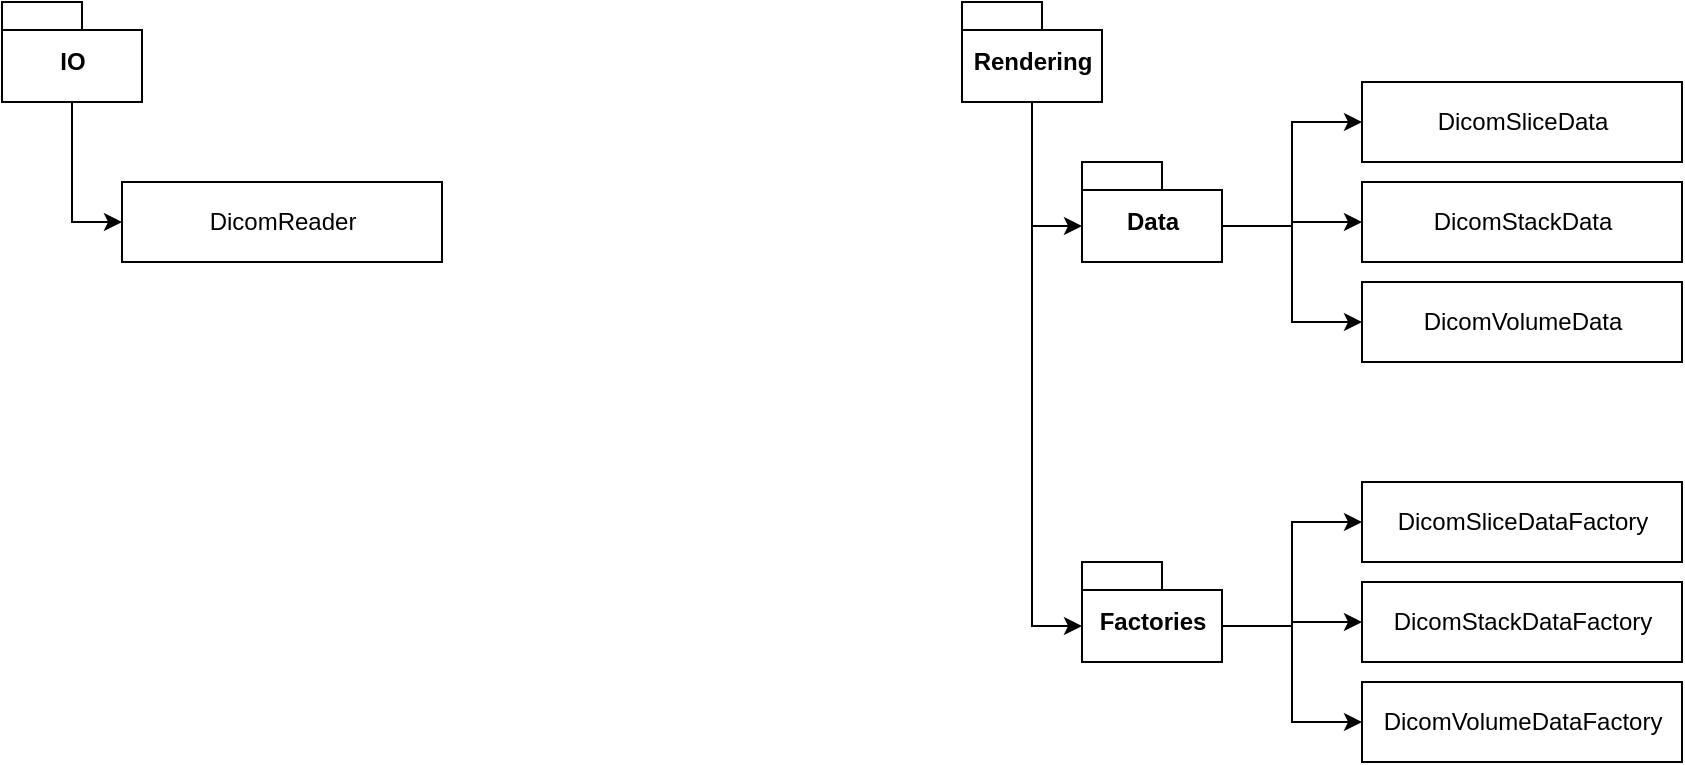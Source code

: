 <mxfile version="14.9.6" type="device" pages="3"><diagram id="TmJnS9yodoUdOSvMdjdN" name="Scripts"><mxGraphModel dx="1422" dy="822" grid="1" gridSize="10" guides="1" tooltips="1" connect="1" arrows="1" fold="1" page="1" pageScale="1" pageWidth="1169" pageHeight="827" math="0" shadow="0"><root><mxCell id="TPL3jGShQhgm4h_E55rm-0"/><mxCell id="TPL3jGShQhgm4h_E55rm-1" parent="TPL3jGShQhgm4h_E55rm-0"/><mxCell id="yEHdn66z-JBotAhsxN1I-10" style="edgeStyle=orthogonalEdgeStyle;rounded=0;jumpStyle=gap;jumpSize=10;orthogonalLoop=1;jettySize=auto;html=1;exitX=0.5;exitY=1;exitDx=0;exitDy=0;exitPerimeter=0;entryX=0;entryY=0.5;entryDx=0;entryDy=0;startArrow=none;startFill=0;endArrow=classic;endFill=1;startSize=6;endSize=6;align=center;" edge="1" parent="TPL3jGShQhgm4h_E55rm-1" source="otKXoFzzwEjKWL3HpWcu-0" target="otKXoFzzwEjKWL3HpWcu-4"><mxGeometry relative="1" as="geometry"/></mxCell><mxCell id="otKXoFzzwEjKWL3HpWcu-0" value="IO" style="shape=folder;fontStyle=1;spacingTop=10;tabWidth=40;tabHeight=14;tabPosition=left;html=1;align=center;" vertex="1" parent="TPL3jGShQhgm4h_E55rm-1"><mxGeometry x="80" y="70" width="70" height="50" as="geometry"/></mxCell><mxCell id="yEHdn66z-JBotAhsxN1I-2" style="edgeStyle=orthogonalEdgeStyle;rounded=0;jumpStyle=gap;jumpSize=10;orthogonalLoop=1;jettySize=auto;html=1;exitX=0.5;exitY=1;exitDx=0;exitDy=0;exitPerimeter=0;entryX=0;entryY=0;entryDx=0;entryDy=32;entryPerimeter=0;startArrow=none;startFill=0;endArrow=classic;endFill=1;startSize=6;endSize=6;align=center;" edge="1" parent="TPL3jGShQhgm4h_E55rm-1" source="otKXoFzzwEjKWL3HpWcu-1" target="otKXoFzzwEjKWL3HpWcu-2"><mxGeometry relative="1" as="geometry"/></mxCell><mxCell id="yEHdn66z-JBotAhsxN1I-3" style="edgeStyle=orthogonalEdgeStyle;rounded=0;jumpStyle=gap;jumpSize=10;orthogonalLoop=1;jettySize=auto;html=1;exitX=0.5;exitY=1;exitDx=0;exitDy=0;exitPerimeter=0;entryX=0;entryY=0;entryDx=0;entryDy=32;entryPerimeter=0;startArrow=none;startFill=0;endArrow=classic;endFill=1;startSize=6;endSize=6;align=center;" edge="1" parent="TPL3jGShQhgm4h_E55rm-1" source="otKXoFzzwEjKWL3HpWcu-1" target="otKXoFzzwEjKWL3HpWcu-3"><mxGeometry relative="1" as="geometry"/></mxCell><mxCell id="otKXoFzzwEjKWL3HpWcu-1" value="Rendering" style="shape=folder;fontStyle=1;spacingTop=10;tabWidth=40;tabHeight=14;tabPosition=left;html=1;align=center;" vertex="1" parent="TPL3jGShQhgm4h_E55rm-1"><mxGeometry x="560" y="70" width="70" height="50" as="geometry"/></mxCell><mxCell id="yEHdn66z-JBotAhsxN1I-4" style="edgeStyle=orthogonalEdgeStyle;rounded=0;jumpStyle=gap;jumpSize=10;orthogonalLoop=1;jettySize=auto;html=1;exitX=0;exitY=0;exitDx=70;exitDy=32;exitPerimeter=0;entryX=0;entryY=0.5;entryDx=0;entryDy=0;startArrow=none;startFill=0;endArrow=classic;endFill=1;startSize=6;endSize=6;align=center;" edge="1" parent="TPL3jGShQhgm4h_E55rm-1" source="otKXoFzzwEjKWL3HpWcu-2" target="otKXoFzzwEjKWL3HpWcu-5"><mxGeometry relative="1" as="geometry"/></mxCell><mxCell id="yEHdn66z-JBotAhsxN1I-5" style="edgeStyle=orthogonalEdgeStyle;rounded=0;jumpStyle=gap;jumpSize=10;orthogonalLoop=1;jettySize=auto;html=1;exitX=0;exitY=0;exitDx=70;exitDy=32;exitPerimeter=0;entryX=0;entryY=0.5;entryDx=0;entryDy=0;startArrow=none;startFill=0;endArrow=classic;endFill=1;startSize=6;endSize=6;align=center;" edge="1" parent="TPL3jGShQhgm4h_E55rm-1" source="otKXoFzzwEjKWL3HpWcu-2" target="otKXoFzzwEjKWL3HpWcu-6"><mxGeometry relative="1" as="geometry"/></mxCell><mxCell id="yEHdn66z-JBotAhsxN1I-6" style="edgeStyle=orthogonalEdgeStyle;rounded=0;jumpStyle=gap;jumpSize=10;orthogonalLoop=1;jettySize=auto;html=1;exitX=0;exitY=0;exitDx=70;exitDy=32;exitPerimeter=0;entryX=0;entryY=0.5;entryDx=0;entryDy=0;startArrow=none;startFill=0;endArrow=classic;endFill=1;startSize=6;endSize=6;align=center;" edge="1" parent="TPL3jGShQhgm4h_E55rm-1" source="otKXoFzzwEjKWL3HpWcu-2" target="otKXoFzzwEjKWL3HpWcu-7"><mxGeometry relative="1" as="geometry"/></mxCell><mxCell id="otKXoFzzwEjKWL3HpWcu-2" value="Data" style="shape=folder;fontStyle=1;spacingTop=10;tabWidth=40;tabHeight=14;tabPosition=left;html=1;align=center;" vertex="1" parent="TPL3jGShQhgm4h_E55rm-1"><mxGeometry x="620" y="150" width="70" height="50" as="geometry"/></mxCell><mxCell id="yEHdn66z-JBotAhsxN1I-7" style="edgeStyle=orthogonalEdgeStyle;rounded=0;jumpStyle=gap;jumpSize=10;orthogonalLoop=1;jettySize=auto;html=1;exitX=0;exitY=0;exitDx=70;exitDy=32;exitPerimeter=0;entryX=0;entryY=0.5;entryDx=0;entryDy=0;startArrow=none;startFill=0;endArrow=classic;endFill=1;startSize=6;endSize=6;align=center;" edge="1" parent="TPL3jGShQhgm4h_E55rm-1" source="otKXoFzzwEjKWL3HpWcu-3" target="otKXoFzzwEjKWL3HpWcu-8"><mxGeometry relative="1" as="geometry"/></mxCell><mxCell id="yEHdn66z-JBotAhsxN1I-8" style="edgeStyle=orthogonalEdgeStyle;rounded=0;jumpStyle=gap;jumpSize=10;orthogonalLoop=1;jettySize=auto;html=1;exitX=0;exitY=0;exitDx=70;exitDy=32;exitPerimeter=0;entryX=0;entryY=0.5;entryDx=0;entryDy=0;startArrow=none;startFill=0;endArrow=classic;endFill=1;startSize=6;endSize=6;align=center;" edge="1" parent="TPL3jGShQhgm4h_E55rm-1" source="otKXoFzzwEjKWL3HpWcu-3" target="otKXoFzzwEjKWL3HpWcu-9"><mxGeometry relative="1" as="geometry"/></mxCell><mxCell id="yEHdn66z-JBotAhsxN1I-9" style="edgeStyle=orthogonalEdgeStyle;rounded=0;jumpStyle=gap;jumpSize=10;orthogonalLoop=1;jettySize=auto;html=1;exitX=0;exitY=0;exitDx=70;exitDy=32;exitPerimeter=0;entryX=0;entryY=0.5;entryDx=0;entryDy=0;startArrow=none;startFill=0;endArrow=classic;endFill=1;startSize=6;endSize=6;align=center;" edge="1" parent="TPL3jGShQhgm4h_E55rm-1" source="otKXoFzzwEjKWL3HpWcu-3" target="otKXoFzzwEjKWL3HpWcu-10"><mxGeometry relative="1" as="geometry"/></mxCell><mxCell id="otKXoFzzwEjKWL3HpWcu-3" value="Factories" style="shape=folder;fontStyle=1;spacingTop=10;tabWidth=40;tabHeight=14;tabPosition=left;html=1;align=center;" vertex="1" parent="TPL3jGShQhgm4h_E55rm-1"><mxGeometry x="620" y="350" width="70" height="50" as="geometry"/></mxCell><mxCell id="otKXoFzzwEjKWL3HpWcu-4" value="DicomReader" style="html=1;align=center;" vertex="1" parent="TPL3jGShQhgm4h_E55rm-1"><mxGeometry x="140" y="160" width="160" height="40" as="geometry"/></mxCell><mxCell id="otKXoFzzwEjKWL3HpWcu-5" value="DicomSliceData" style="html=1;align=center;" vertex="1" parent="TPL3jGShQhgm4h_E55rm-1"><mxGeometry x="760" y="110" width="160" height="40" as="geometry"/></mxCell><mxCell id="otKXoFzzwEjKWL3HpWcu-6" value="DicomStackData" style="html=1;align=center;" vertex="1" parent="TPL3jGShQhgm4h_E55rm-1"><mxGeometry x="760" y="160" width="160" height="40" as="geometry"/></mxCell><mxCell id="otKXoFzzwEjKWL3HpWcu-7" value="DicomVolumeData" style="html=1;align=center;" vertex="1" parent="TPL3jGShQhgm4h_E55rm-1"><mxGeometry x="760" y="210" width="160" height="40" as="geometry"/></mxCell><mxCell id="otKXoFzzwEjKWL3HpWcu-8" value="DicomSliceDataFactory" style="html=1;align=center;" vertex="1" parent="TPL3jGShQhgm4h_E55rm-1"><mxGeometry x="760" y="310" width="160" height="40" as="geometry"/></mxCell><mxCell id="otKXoFzzwEjKWL3HpWcu-9" value="DicomStackDataFactory" style="html=1;align=center;" vertex="1" parent="TPL3jGShQhgm4h_E55rm-1"><mxGeometry x="760" y="360" width="160" height="40" as="geometry"/></mxCell><mxCell id="otKXoFzzwEjKWL3HpWcu-10" value="DicomVolumeDataFactory" style="html=1;align=center;" vertex="1" parent="TPL3jGShQhgm4h_E55rm-1"><mxGeometry x="760" y="410" width="160" height="40" as="geometry"/></mxCell></root></mxGraphModel></diagram><diagram id="IYH6daSMFyRdKHyCOF1y" name="Rendering"><mxGraphModel dx="1422" dy="822" grid="1" gridSize="10" guides="1" tooltips="1" connect="1" arrows="1" fold="1" page="1" pageScale="1" pageWidth="1169" pageHeight="827" math="0" shadow="0"><root><mxCell id="0"/><mxCell id="1" parent="0"/><mxCell id="d7mXZ-8hbc-AnKBY0Dfu-24" value="" style="shape=folder;fontStyle=1;spacingTop=10;tabWidth=40;tabHeight=14;tabPosition=left;html=1;" vertex="1" parent="1"><mxGeometry x="20" y="310" width="1020" height="510" as="geometry"/></mxCell><mxCell id="m0TDC7ZAfeTCKjh6kQTJ-38" value="" style="shape=folder;fontStyle=1;spacingTop=10;tabWidth=40;tabHeight=14;tabPosition=left;html=1;" parent="1" vertex="1"><mxGeometry x="40" y="350" width="800" height="451" as="geometry"/></mxCell><mxCell id="m0TDC7ZAfeTCKjh6kQTJ-51" value="" style="group" parent="1" vertex="1" connectable="0"><mxGeometry x="60" y="681" width="720" height="100" as="geometry"/></mxCell><mxCell id="m0TDC7ZAfeTCKjh6kQTJ-52" value="" style="shape=folder;fontStyle=1;spacingTop=10;tabWidth=40;tabHeight=14;tabPosition=left;html=1;align=left;" parent="m0TDC7ZAfeTCKjh6kQTJ-51" vertex="1"><mxGeometry width="720" height="100" as="geometry"/></mxCell><mxCell id="m0TDC7ZAfeTCKjh6kQTJ-53" value="Factories" style="text;html=1;strokeColor=none;fillColor=none;align=left;verticalAlign=middle;whiteSpace=wrap;rounded=0;" parent="m0TDC7ZAfeTCKjh6kQTJ-51" vertex="1"><mxGeometry x="10" y="19.298" width="120" height="8.421" as="geometry"/></mxCell><mxCell id="m0TDC7ZAfeTCKjh6kQTJ-48" value="" style="group" parent="1" vertex="1" connectable="0"><mxGeometry x="60" y="561" width="720" height="100" as="geometry"/></mxCell><mxCell id="m0TDC7ZAfeTCKjh6kQTJ-49" value="" style="shape=folder;fontStyle=1;spacingTop=10;tabWidth=40;tabHeight=14;tabPosition=left;html=1;align=left;" parent="m0TDC7ZAfeTCKjh6kQTJ-48" vertex="1"><mxGeometry width="720" height="100" as="geometry"/></mxCell><mxCell id="m0TDC7ZAfeTCKjh6kQTJ-50" value="Data" style="text;html=1;strokeColor=none;fillColor=none;align=left;verticalAlign=middle;whiteSpace=wrap;rounded=0;" parent="m0TDC7ZAfeTCKjh6kQTJ-48" vertex="1"><mxGeometry x="10" y="19.298" width="120" height="8.421" as="geometry"/></mxCell><mxCell id="d7mXZ-8hbc-AnKBY0Dfu-15" value="" style="shape=folder;fontStyle=1;spacingTop=10;tabWidth=40;tabHeight=14;tabPosition=left;html=1;" vertex="1" parent="1"><mxGeometry x="260" y="80" width="320" height="210" as="geometry"/></mxCell><mxCell id="d7mXZ-8hbc-AnKBY0Dfu-13" value="" style="shape=folder;fontStyle=1;spacingTop=10;tabWidth=40;tabHeight=14;tabPosition=left;html=1;" vertex="1" parent="1"><mxGeometry x="280" y="130" width="280" height="141" as="geometry"/></mxCell><mxCell id="m0TDC7ZAfeTCKjh6kQTJ-5" value="DicomRenderer" style="html=1;" parent="1" vertex="1"><mxGeometry x="360" y="190" width="120" height="40" as="geometry"/></mxCell><mxCell id="d7mXZ-8hbc-AnKBY0Dfu-20" value="uses" style="edgeStyle=orthogonalEdgeStyle;rounded=0;jumpStyle=gap;jumpSize=10;orthogonalLoop=1;jettySize=auto;html=1;exitX=1;exitY=0.5;exitDx=0;exitDy=0;entryX=0.75;entryY=0;entryDx=0;entryDy=0;dashed=1;endArrow=open;endFill=0;endSize=12;align=center;startSize=12;" edge="1" parent="1" source="m0TDC7ZAfeTCKjh6kQTJ-6" target="m0TDC7ZAfeTCKjh6kQTJ-34"><mxGeometry x="-0.928" relative="1" as="geometry"><Array as="points"><mxPoint x="290" y="501"/><mxPoint x="290" y="440"/><mxPoint x="970" y="440"/></Array><mxPoint as="offset"/></mxGeometry></mxCell><mxCell id="d7mXZ-8hbc-AnKBY0Dfu-21" value="extends" style="edgeStyle=orthogonalEdgeStyle;rounded=0;jumpStyle=gap;jumpSize=10;orthogonalLoop=1;jettySize=auto;html=1;exitX=0.75;exitY=0;exitDx=0;exitDy=0;entryX=0.25;entryY=1;entryDx=0;entryDy=0;dashed=1;endArrow=block;endFill=0;endSize=12;align=center;" edge="1" parent="1" source="m0TDC7ZAfeTCKjh6kQTJ-6" target="m0TDC7ZAfeTCKjh6kQTJ-5"><mxGeometry relative="1" as="geometry"><Array as="points"><mxPoint x="200" y="410"/><mxPoint x="390" y="410"/></Array></mxGeometry></mxCell><mxCell id="m0TDC7ZAfeTCKjh6kQTJ-6" value="DicomSliceRenderer" style="html=1;" parent="1" vertex="1"><mxGeometry x="80" y="481" width="160" height="40" as="geometry"/></mxCell><mxCell id="d7mXZ-8hbc-AnKBY0Dfu-10" value="extends" style="edgeStyle=orthogonalEdgeStyle;rounded=0;jumpStyle=gap;jumpSize=10;orthogonalLoop=1;jettySize=auto;html=1;exitX=0.5;exitY=0;exitDx=0;exitDy=0;entryX=0.5;entryY=1;entryDx=0;entryDy=0;dashed=1;align=center;endArrow=block;endFill=0;endSize=12;" edge="1" parent="1" source="m0TDC7ZAfeTCKjh6kQTJ-7" target="m0TDC7ZAfeTCKjh6kQTJ-5"><mxGeometry x="-0.434" relative="1" as="geometry"><mxPoint as="offset"/></mxGeometry></mxCell><mxCell id="d7mXZ-8hbc-AnKBY0Dfu-19" value="uses" style="edgeStyle=orthogonalEdgeStyle;rounded=0;jumpStyle=gap;jumpSize=10;orthogonalLoop=1;jettySize=auto;html=1;exitX=1;exitY=0.5;exitDx=0;exitDy=0;entryX=0.5;entryY=0;entryDx=0;entryDy=0;dashed=1;endArrow=open;endFill=0;endSize=12;align=center;startSize=12;" edge="1" parent="1" source="m0TDC7ZAfeTCKjh6kQTJ-7" target="m0TDC7ZAfeTCKjh6kQTJ-34"><mxGeometry x="-0.885" relative="1" as="geometry"><Array as="points"><mxPoint x="550" y="501"/><mxPoint x="550" y="450"/><mxPoint x="940" y="450"/></Array><mxPoint as="offset"/></mxGeometry></mxCell><mxCell id="m0TDC7ZAfeTCKjh6kQTJ-7" value="DicomStackRenderer" style="html=1;" parent="1" vertex="1"><mxGeometry x="340" y="481" width="160" height="40" as="geometry"/></mxCell><mxCell id="d7mXZ-8hbc-AnKBY0Dfu-12" value="extends" style="edgeStyle=orthogonalEdgeStyle;rounded=0;jumpStyle=gap;jumpSize=10;orthogonalLoop=1;jettySize=auto;html=1;exitX=0.25;exitY=0;exitDx=0;exitDy=0;entryX=0.75;entryY=1;entryDx=0;entryDy=0;dashed=1;endArrow=block;endFill=0;endSize=12;align=center;" edge="1" parent="1" source="m0TDC7ZAfeTCKjh6kQTJ-8" target="m0TDC7ZAfeTCKjh6kQTJ-5"><mxGeometry relative="1" as="geometry"><Array as="points"><mxPoint x="640" y="410"/><mxPoint x="450" y="410"/></Array></mxGeometry></mxCell><mxCell id="d7mXZ-8hbc-AnKBY0Dfu-18" value="uses" style="edgeStyle=orthogonalEdgeStyle;rounded=0;jumpStyle=gap;jumpSize=10;orthogonalLoop=1;jettySize=auto;html=1;exitX=1;exitY=0.5;exitDx=0;exitDy=0;entryX=0.25;entryY=0;entryDx=0;entryDy=0;dashed=1;endArrow=open;endFill=0;endSize=12;align=center;startSize=12;" edge="1" parent="1" source="m0TDC7ZAfeTCKjh6kQTJ-8" target="m0TDC7ZAfeTCKjh6kQTJ-34"><mxGeometry x="-0.717" relative="1" as="geometry"><Array as="points"><mxPoint x="815" y="501"/><mxPoint x="815" y="460"/><mxPoint x="910" y="460"/></Array><mxPoint as="offset"/></mxGeometry></mxCell><mxCell id="m0TDC7ZAfeTCKjh6kQTJ-8" value="DicomVolumeRenderer" style="html=1;" parent="1" vertex="1"><mxGeometry x="600" y="481" width="160" height="40" as="geometry"/></mxCell><mxCell id="m0TDC7ZAfeTCKjh6kQTJ-13" value="Use" style="endArrow=open;endSize=12;dashed=1;html=1;exitX=0;exitY=0.5;exitDx=0;exitDy=0;entryX=1;entryY=0.5;entryDx=0;entryDy=0;" parent="1" target="m0TDC7ZAfeTCKjh6kQTJ-18" edge="1"><mxGeometry width="160" relative="1" as="geometry"><mxPoint x="600" y="741" as="sourcePoint"/><mxPoint x="540" y="771" as="targetPoint"/></mxGeometry></mxCell><mxCell id="m0TDC7ZAfeTCKjh6kQTJ-14" value="DicomSliceData" style="html=1;" parent="1" vertex="1"><mxGeometry x="80" y="601" width="160" height="40" as="geometry"/></mxCell><mxCell id="m0TDC7ZAfeTCKjh6kQTJ-15" value="DicomStackData" style="html=1;" parent="1" vertex="1"><mxGeometry x="340" y="601" width="160" height="40" as="geometry"/></mxCell><mxCell id="m0TDC7ZAfeTCKjh6kQTJ-16" value="DicomVolumeData" style="html=1;" parent="1" vertex="1"><mxGeometry x="600" y="601" width="160" height="40" as="geometry"/></mxCell><mxCell id="m0TDC7ZAfeTCKjh6kQTJ-17" value="DicomSliceDataFactory" style="html=1;" parent="1" vertex="1"><mxGeometry x="80" y="721" width="160" height="40" as="geometry"/></mxCell><mxCell id="m0TDC7ZAfeTCKjh6kQTJ-18" value="DicomStackDataFactory" style="html=1;" parent="1" vertex="1"><mxGeometry x="340" y="721" width="160" height="40" as="geometry"/></mxCell><mxCell id="m0TDC7ZAfeTCKjh6kQTJ-19" value="DicomVolumeDataFactory" style="html=1;" parent="1" vertex="1"><mxGeometry x="600" y="721" width="160" height="40" as="geometry"/></mxCell><mxCell id="m0TDC7ZAfeTCKjh6kQTJ-20" value="Use" style="endArrow=open;endSize=12;dashed=1;html=1;exitX=0;exitY=0.5;exitDx=0;exitDy=0;entryX=1;entryY=0.5;entryDx=0;entryDy=0;" parent="1" source="m0TDC7ZAfeTCKjh6kQTJ-18" target="m0TDC7ZAfeTCKjh6kQTJ-17" edge="1"><mxGeometry width="160" relative="1" as="geometry"><mxPoint x="300" y="821" as="sourcePoint"/><mxPoint x="270" y="781" as="targetPoint"/></mxGeometry></mxCell><mxCell id="m0TDC7ZAfeTCKjh6kQTJ-22" value="" style="endArrow=diamondThin;endFill=0;endSize=24;html=1;entryX=0;entryY=0.5;entryDx=0;entryDy=0;exitX=1;exitY=0.5;exitDx=0;exitDy=0;" parent="1" source="m0TDC7ZAfeTCKjh6kQTJ-14" target="m0TDC7ZAfeTCKjh6kQTJ-15" edge="1"><mxGeometry width="160" relative="1" as="geometry"><mxPoint x="220" y="781" as="sourcePoint"/><mxPoint x="380" y="781" as="targetPoint"/></mxGeometry></mxCell><mxCell id="m0TDC7ZAfeTCKjh6kQTJ-23" value="Use" style="endArrow=open;endSize=12;dashed=1;html=1;exitX=0.5;exitY=1;exitDx=0;exitDy=0;" parent="1" source="m0TDC7ZAfeTCKjh6kQTJ-6" target="m0TDC7ZAfeTCKjh6kQTJ-14" edge="1"><mxGeometry width="160" relative="1" as="geometry"><mxPoint x="300" y="841" as="sourcePoint"/><mxPoint x="460" y="841" as="targetPoint"/></mxGeometry></mxCell><mxCell id="m0TDC7ZAfeTCKjh6kQTJ-24" value="Use" style="endArrow=open;endSize=12;dashed=1;html=1;exitX=0.5;exitY=1;exitDx=0;exitDy=0;entryX=0.5;entryY=0;entryDx=0;entryDy=0;" parent="1" source="m0TDC7ZAfeTCKjh6kQTJ-7" target="m0TDC7ZAfeTCKjh6kQTJ-15" edge="1"><mxGeometry width="160" relative="1" as="geometry"><mxPoint x="185" y="611" as="sourcePoint"/><mxPoint x="185" y="651" as="targetPoint"/></mxGeometry></mxCell><mxCell id="m0TDC7ZAfeTCKjh6kQTJ-27" value="Created By" style="endArrow=open;endSize=12;dashed=1;html=1;exitX=0.5;exitY=1;exitDx=0;exitDy=0;" parent="1" source="m0TDC7ZAfeTCKjh6kQTJ-16" edge="1"><mxGeometry width="160" relative="1" as="geometry"><mxPoint x="680" y="681" as="sourcePoint"/><mxPoint x="680" y="721" as="targetPoint"/></mxGeometry></mxCell><mxCell id="m0TDC7ZAfeTCKjh6kQTJ-28" value="Created By" style="endArrow=open;endSize=12;dashed=1;html=1;exitX=0.5;exitY=1;exitDx=0;exitDy=0;" parent="1" source="m0TDC7ZAfeTCKjh6kQTJ-15" target="m0TDC7ZAfeTCKjh6kQTJ-18" edge="1"><mxGeometry width="160" relative="1" as="geometry"><mxPoint x="480" y="881" as="sourcePoint"/><mxPoint x="640" y="881" as="targetPoint"/></mxGeometry></mxCell><mxCell id="m0TDC7ZAfeTCKjh6kQTJ-33" value="Created By" style="endArrow=open;endSize=12;dashed=1;html=1;exitX=0.5;exitY=1;exitDx=0;exitDy=0;" parent="1" source="m0TDC7ZAfeTCKjh6kQTJ-14" edge="1"><mxGeometry width="160" relative="1" as="geometry"><mxPoint x="160" y="681" as="sourcePoint"/><mxPoint x="160" y="721" as="targetPoint"/></mxGeometry></mxCell><mxCell id="m0TDC7ZAfeTCKjh6kQTJ-47" value="Use" style="endArrow=open;endSize=12;dashed=1;html=1;exitX=0.5;exitY=1;exitDx=0;exitDy=0;entryX=0.5;entryY=0;entryDx=0;entryDy=0;" parent="1" source="m0TDC7ZAfeTCKjh6kQTJ-8" target="m0TDC7ZAfeTCKjh6kQTJ-16" edge="1"><mxGeometry width="160" relative="1" as="geometry"><mxPoint x="860" y="541" as="sourcePoint"/><mxPoint x="860" y="621" as="targetPoint"/></mxGeometry></mxCell><mxCell id="d7mXZ-8hbc-AnKBY0Dfu-14" value="UnityVolume.Rendering" style="text;html=1;strokeColor=none;fillColor=none;align=left;verticalAlign=middle;whiteSpace=wrap;rounded=0;" vertex="1" parent="1"><mxGeometry x="290" y="150" width="90" height="24" as="geometry"/></mxCell><mxCell id="d7mXZ-8hbc-AnKBY0Dfu-16" value="UnityVolume" style="text;html=1;strokeColor=none;fillColor=none;align=left;verticalAlign=middle;whiteSpace=wrap;rounded=0;" vertex="1" parent="1"><mxGeometry x="270" y="100" width="90" height="24" as="geometry"/></mxCell><mxCell id="m0TDC7ZAfeTCKjh6kQTJ-34" value="DicomSeries" style="html=1;" parent="1" vertex="1"><mxGeometry x="880" y="481" width="120" height="40" as="geometry"/></mxCell><mxCell id="d7mXZ-8hbc-AnKBY0Dfu-23" style="edgeStyle=orthogonalEdgeStyle;rounded=0;jumpStyle=gap;jumpSize=10;orthogonalLoop=1;jettySize=auto;html=1;exitX=0.5;exitY=0;exitDx=0;exitDy=0;entryX=0.5;entryY=1;entryDx=0;entryDy=0;dashed=1;endArrow=none;endFill=0;endSize=24;align=center;startArrow=diamondThin;startFill=0;startSize=24;" edge="1" parent="1" source="m0TDC7ZAfeTCKjh6kQTJ-36" target="m0TDC7ZAfeTCKjh6kQTJ-34"><mxGeometry relative="1" as="geometry"/></mxCell><mxCell id="m0TDC7ZAfeTCKjh6kQTJ-36" value="DicomStudy" style="html=1;" parent="1" vertex="1"><mxGeometry x="880" y="561" width="120" height="40" as="geometry"/></mxCell><mxCell id="m0TDC7ZAfeTCKjh6kQTJ-39" value="Dicom.Unity.Rendering" style="text;html=1;strokeColor=none;fillColor=none;align=left;verticalAlign=middle;whiteSpace=wrap;rounded=0;" parent="1" vertex="1"><mxGeometry x="60" y="380" width="90" height="24" as="geometry"/></mxCell><mxCell id="d7mXZ-8hbc-AnKBY0Dfu-25" value="Dicom.Unity" style="text;html=1;strokeColor=none;fillColor=none;align=left;verticalAlign=middle;whiteSpace=wrap;rounded=0;" vertex="1" parent="1"><mxGeometry x="100" y="330" width="90" height="24" as="geometry"/></mxCell></root></mxGraphModel></diagram><diagram id="1K_S9E1AZ_bnfn-TXuie" name="Page-3"><mxGraphModel dx="1185" dy="685" grid="1" gridSize="10" guides="1" tooltips="1" connect="1" arrows="1" fold="1" page="1" pageScale="1" pageWidth="1169" pageHeight="827" math="0" shadow="0"><root><mxCell id="45HtTKZ974rgkUz6EKXr-0"/><mxCell id="45HtTKZ974rgkUz6EKXr-1" parent="45HtTKZ974rgkUz6EKXr-0"/><UserObject label="%name%" name="fo-dicom-unity" path="C:\Development\Projects\014 - fo-dicom\fo-dicom-unity\Assets\Content\fo-dicom-unity" placeholders="1" id="45HtTKZ974rgkUz6EKXr-513"><mxCell style="-;align=center;" vertex="1" parent="45HtTKZ974rgkUz6EKXr-1"><mxGeometry x="580" y="760" width="90" height="20" as="geometry"/></mxCell></UserObject><UserObject label="%name%" name="fo-dicom-unity.drawio" path="C:\Development\Projects\014 - fo-dicom\fo-dicom-unity\Assets\Content\fo-dicom-unity\fo-dicom-unity.drawio" placeholders="1" id="45HtTKZ974rgkUz6EKXr-514"><mxCell style="-;align=center;" vertex="1" parent="45HtTKZ974rgkUz6EKXr-1"><mxGeometry x="705" y="710" width="130" height="20" as="geometry"/></mxCell></UserObject><UserObject label="%name%" name="VolumeRendering.shader" path="C:\Development\Projects\014 - fo-dicom\fo-dicom-unity\Assets\Content\fo-dicom-unity\VolumeRendering.shader" placeholders="1" id="45HtTKZ974rgkUz6EKXr-515"><mxCell style="-;align=center;" vertex="1" parent="45HtTKZ974rgkUz6EKXr-1"><mxGeometry x="450" y="870" width="150" height="20" as="geometry"/></mxCell></UserObject><UserObject label="%name%" name="VolumeRenderUtilities.cginc" path="C:\Development\Projects\014 - fo-dicom\fo-dicom-unity\Assets\Content\fo-dicom-unity\VolumeRenderUtilities.cginc" placeholders="1" id="45HtTKZ974rgkUz6EKXr-516"><mxCell style="-;align=center;" vertex="1" parent="45HtTKZ974rgkUz6EKXr-1"><mxGeometry x="380" y="690" width="160" height="20" as="geometry"/></mxCell></UserObject><UserObject label="%name%" name="Demos" path="C:\Development\Projects\014 - fo-dicom\fo-dicom-unity\Assets\Content\fo-dicom-unity\Demos" placeholders="1" id="45HtTKZ974rgkUz6EKXr-517"><mxCell style="-;align=center;" vertex="1" parent="45HtTKZ974rgkUz6EKXr-1"><mxGeometry x="440" y="470" width="50" height="20" as="geometry"/></mxCell></UserObject><UserObject label="%name%" name="Editor" path="C:\Development\Projects\014 - fo-dicom\fo-dicom-unity\Assets\Content\fo-dicom-unity\Editor" placeholders="1" id="45HtTKZ974rgkUz6EKXr-518"><mxCell style="-;align=center;" vertex="1" parent="45HtTKZ974rgkUz6EKXr-1"><mxGeometry x="740" y="530" width="50" height="20" as="geometry"/></mxCell></UserObject><UserObject label="%name%" name="Materials" path="C:\Development\Projects\014 - fo-dicom\fo-dicom-unity\Assets\Content\fo-dicom-unity\Materials" placeholders="1" id="45HtTKZ974rgkUz6EKXr-519"><mxCell style="-;align=center;" vertex="1" parent="45HtTKZ974rgkUz6EKXr-1"><mxGeometry x="900" y="780" width="60" height="20" as="geometry"/></mxCell></UserObject><UserObject label="%name%" name="Scripts" path="C:\Development\Projects\014 - fo-dicom\fo-dicom-unity\Assets\Content\fo-dicom-unity\Scripts" placeholders="1" id="45HtTKZ974rgkUz6EKXr-520"><mxCell style="-;align=center;" vertex="1" parent="45HtTKZ974rgkUz6EKXr-1"><mxGeometry x="600" y="1120" width="50" height="20" as="geometry"/></mxCell></UserObject><UserObject label="%name%" name="Shaders" path="C:\Development\Projects\014 - fo-dicom\fo-dicom-unity\Assets\Content\fo-dicom-unity\Shaders" placeholders="1" id="45HtTKZ974rgkUz6EKXr-521"><mxCell style="-;align=center;" vertex="1" parent="45HtTKZ974rgkUz6EKXr-1"><mxGeometry x="330" y="820" width="60" height="20" as="geometry"/></mxCell></UserObject><UserObject label="%name%" name="DicomSliceRenderDemo.unity" path="C:\Development\Projects\014 - fo-dicom\fo-dicom-unity\Assets\Content\fo-dicom-unity\Demos\DicomSliceRenderDemo.unity" placeholders="1" id="45HtTKZ974rgkUz6EKXr-522"><mxCell style="-;align=center;" vertex="1" parent="45HtTKZ974rgkUz6EKXr-1"><mxGeometry x="480" y="370" width="180" height="20" as="geometry"/></mxCell></UserObject><UserObject label="%name%" name="DicomStackRenderDemo.unity" path="C:\Development\Projects\014 - fo-dicom\fo-dicom-unity\Assets\Content\fo-dicom-unity\Demos\DicomStackRenderDemo.unity" placeholders="1" id="45HtTKZ974rgkUz6EKXr-523"><mxCell style="-;align=center;" vertex="1" parent="45HtTKZ974rgkUz6EKXr-1"><mxGeometry x="280" y="380" width="180" height="20" as="geometry"/></mxCell></UserObject><UserObject label="%name%" name="DicomVolumeRenderDemo.unity" path="C:\Development\Projects\014 - fo-dicom\fo-dicom-unity\Assets\Content\fo-dicom-unity\Demos\DicomVolumeRenderDemo.unity" placeholders="1" id="45HtTKZ974rgkUz6EKXr-524"><mxCell style="-;align=center;" vertex="1" parent="45HtTKZ974rgkUz6EKXr-1"><mxGeometry x="380" y="290" width="190" height="20" as="geometry"/></mxCell></UserObject><UserObject label="%name%" name="Scripts" path="C:\Development\Projects\014 - fo-dicom\fo-dicom-unity\Assets\Content\fo-dicom-unity\Demos\Scripts" placeholders="1" id="45HtTKZ974rgkUz6EKXr-525"><mxCell style="-;align=center;" vertex="1" parent="45HtTKZ974rgkUz6EKXr-1"><mxGeometry x="210" y="350" width="50" height="20" as="geometry"/></mxCell></UserObject><UserObject label="%name%" name="DicomSliceDemo.cs" path="C:\Development\Projects\014 - fo-dicom\fo-dicom-unity\Assets\Content\fo-dicom-unity\Demos\Scripts\DicomSliceDemo.cs" placeholders="1" id="45HtTKZ974rgkUz6EKXr-526"><mxCell style="-;align=center;" vertex="1" parent="45HtTKZ974rgkUz6EKXr-1"><mxGeometry x="20" y="400" width="120" height="20" as="geometry"/></mxCell></UserObject><UserObject label="%name%" name="DicomStackDemo.cs" path="C:\Development\Projects\014 - fo-dicom\fo-dicom-unity\Assets\Content\fo-dicom-unity\Demos\Scripts\DicomStackDemo.cs" placeholders="1" id="45HtTKZ974rgkUz6EKXr-527"><mxCell style="-;align=center;" vertex="1" parent="45HtTKZ974rgkUz6EKXr-1"><mxGeometry x="20" y="270" width="130" height="20" as="geometry"/></mxCell></UserObject><UserObject label="%name%" name="DicomVolumeDemo.cs" path="C:\Development\Projects\014 - fo-dicom\fo-dicom-unity\Assets\Content\fo-dicom-unity\Demos\Scripts\DicomVolumeDemo.cs" placeholders="1" id="45HtTKZ974rgkUz6EKXr-528"><mxCell style="-;align=center;" vertex="1" parent="45HtTKZ974rgkUz6EKXr-1"><mxGeometry x="140" y="190" width="140" height="20" as="geometry"/></mxCell></UserObject><UserObject label="%name%" name="DicomStackInspector.cs" path="C:\Development\Projects\014 - fo-dicom\fo-dicom-unity\Assets\Content\fo-dicom-unity\Editor\DicomStackInspector.cs" placeholders="1" id="45HtTKZ974rgkUz6EKXr-529"><mxCell style="-;align=center;" vertex="1" parent="45HtTKZ974rgkUz6EKXr-1"><mxGeometry x="720" y="360" width="140" height="20" as="geometry"/></mxCell></UserObject><UserObject label="%name%" name="DicomStudyInspector.cs" path="C:\Development\Projects\014 - fo-dicom\fo-dicom-unity\Assets\Content\fo-dicom-unity\Editor\DicomStudyInspector.cs" placeholders="1" id="45HtTKZ974rgkUz6EKXr-530"><mxCell style="-;align=center;" vertex="1" parent="45HtTKZ974rgkUz6EKXr-1"><mxGeometry x="830" y="430" width="140" height="20" as="geometry"/></mxCell></UserObject><UserObject label="%name%" name="Surface Dynamic.mat" path="C:\Development\Projects\014 - fo-dicom\fo-dicom-unity\Assets\Content\fo-dicom-unity\Materials\Surface Dynamic.mat" placeholders="1" id="45HtTKZ974rgkUz6EKXr-531"><mxCell style="-;align=center;" vertex="1" parent="45HtTKZ974rgkUz6EKXr-1"><mxGeometry x="1030" y="850" width="130" height="20" as="geometry"/></mxCell></UserObject><UserObject label="%name%" name="Surface Static.mat" path="C:\Development\Projects\014 - fo-dicom\fo-dicom-unity\Assets\Content\fo-dicom-unity\Materials\Surface Static.mat" placeholders="1" id="45HtTKZ974rgkUz6EKXr-532"><mxCell style="-;align=center;" vertex="1" parent="45HtTKZ974rgkUz6EKXr-1"><mxGeometry x="940" y="910" width="110" height="20" as="geometry"/></mxCell></UserObject><UserObject label="%name%" name="Volume Direct.mat" path="C:\Development\Projects\014 - fo-dicom\fo-dicom-unity\Assets\Content\fo-dicom-unity\Materials\Volume Direct.mat" placeholders="1" id="45HtTKZ974rgkUz6EKXr-533"><mxCell style="-;align=center;" vertex="1" parent="45HtTKZ974rgkUz6EKXr-1"><mxGeometry x="1050" y="740" width="110" height="20" as="geometry"/></mxCell></UserObject><UserObject label="%name%" name="Volume Slice.mat" path="C:\Development\Projects\014 - fo-dicom\fo-dicom-unity\Assets\Content\fo-dicom-unity\Materials\Volume Slice.mat" placeholders="1" id="45HtTKZ974rgkUz6EKXr-534"><mxCell style="-;align=center;" vertex="1" parent="45HtTKZ974rgkUz6EKXr-1"><mxGeometry x="970" y="650" width="110" height="20" as="geometry"/></mxCell></UserObject><UserObject label="%name%" name="DicomSeries.cs" path="C:\Development\Projects\014 - fo-dicom\fo-dicom-unity\Assets\Content\fo-dicom-unity\Scripts\DicomSeries.cs" placeholders="1" id="45HtTKZ974rgkUz6EKXr-535"><mxCell style="-;align=center;" vertex="1" parent="45HtTKZ974rgkUz6EKXr-1"><mxGeometry x="520" y="1230" width="100" height="20" as="geometry"/></mxCell></UserObject><UserObject label="%name%" name="DicomStudy.cs" path="C:\Development\Projects\014 - fo-dicom\fo-dicom-unity\Assets\Content\fo-dicom-unity\Scripts\DicomStudy.cs" placeholders="1" id="45HtTKZ974rgkUz6EKXr-536"><mxCell style="-;align=center;" vertex="1" parent="45HtTKZ974rgkUz6EKXr-1"><mxGeometry x="670" y="1050" width="90" height="20" as="geometry"/></mxCell></UserObject><UserObject label="%name%" name="HoundsfieldScale.cs" path="C:\Development\Projects\014 - fo-dicom\fo-dicom-unity\Assets\Content\fo-dicom-unity\Scripts\HoundsfieldScale.cs" placeholders="1" id="45HtTKZ974rgkUz6EKXr-537"><mxCell style="-;align=center;" vertex="1" parent="45HtTKZ974rgkUz6EKXr-1"><mxGeometry x="710" y="1160" width="120" height="20" as="geometry"/></mxCell></UserObject><UserObject label="%name%" name="IO" path="C:\Development\Projects\014 - fo-dicom\fo-dicom-unity\Assets\Content\fo-dicom-unity\Scripts\IO" placeholders="1" id="45HtTKZ974rgkUz6EKXr-538"><mxCell style="-;align=center;" vertex="1" parent="45HtTKZ974rgkUz6EKXr-1"><mxGeometry x="420" y="1200" width="30" height="20" as="geometry"/></mxCell></UserObject><UserObject label="%name%" name="Rendering" path="C:\Development\Projects\014 - fo-dicom\fo-dicom-unity\Assets\Content\fo-dicom-unity\Scripts\Rendering" placeholders="1" id="45HtTKZ974rgkUz6EKXr-539"><mxCell style="-;align=center;" vertex="1" parent="45HtTKZ974rgkUz6EKXr-1"><mxGeometry x="670" y="1440" width="70" height="20" as="geometry"/></mxCell></UserObject><UserObject label="%name%" name="DicomReader.cs" path="C:\Development\Projects\014 - fo-dicom\fo-dicom-unity\Assets\Content\fo-dicom-unity\Scripts\IO\DicomReader.cs" placeholders="1" id="45HtTKZ974rgkUz6EKXr-540"><mxCell style="-;align=center;" vertex="1" parent="45HtTKZ974rgkUz6EKXr-1"><mxGeometry x="230" y="1250" width="100" height="20" as="geometry"/></mxCell></UserObject><UserObject label="%name%" name="DicomSliceRenderer.cs" path="C:\Development\Projects\014 - fo-dicom\fo-dicom-unity\Assets\Content\fo-dicom-unity\Scripts\Rendering\DicomSliceRenderer.cs" placeholders="1" id="45HtTKZ974rgkUz6EKXr-541"><mxCell style="-;align=center;" vertex="1" parent="45HtTKZ974rgkUz6EKXr-1"><mxGeometry x="730" y="1350" width="140" height="20" as="geometry"/></mxCell></UserObject><UserObject label="%name%" name="DicomStackRenderer.cs" path="C:\Development\Projects\014 - fo-dicom\fo-dicom-unity\Assets\Content\fo-dicom-unity\Scripts\Rendering\DicomStackRenderer.cs" placeholders="1" id="45HtTKZ974rgkUz6EKXr-542"><mxCell style="-;align=center;" vertex="1" parent="45HtTKZ974rgkUz6EKXr-1"><mxGeometry x="610" y="1580" width="140" height="20" as="geometry"/></mxCell></UserObject><UserObject label="%name%" name="DicomVolumeRenderer.cs" path="C:\Development\Projects\014 - fo-dicom\fo-dicom-unity\Assets\Content\fo-dicom-unity\Scripts\Rendering\DicomVolumeRenderer.cs" placeholders="1" id="45HtTKZ974rgkUz6EKXr-543"><mxCell style="-;align=center;" vertex="1" parent="45HtTKZ974rgkUz6EKXr-1"><mxGeometry x="770" y="1460" width="150" height="20" as="geometry"/></mxCell></UserObject><UserObject label="%name%" name="Data" path="C:\Development\Projects\014 - fo-dicom\fo-dicom-unity\Assets\Content\fo-dicom-unity\Scripts\Rendering\Data" placeholders="1" id="45HtTKZ974rgkUz6EKXr-544"><mxCell style="-;align=center;" vertex="1" parent="45HtTKZ974rgkUz6EKXr-1"><mxGeometry x="490" y="1620" width="40" height="20" as="geometry"/></mxCell></UserObject><UserObject label="%name%" name="Factories" path="C:\Development\Projects\014 - fo-dicom\fo-dicom-unity\Assets\Content\fo-dicom-unity\Scripts\Rendering\Factories" placeholders="1" id="45HtTKZ974rgkUz6EKXr-545"><mxCell style="-;align=center;" vertex="1" parent="45HtTKZ974rgkUz6EKXr-1"><mxGeometry x="870" y="1630" width="60" height="20" as="geometry"/></mxCell></UserObject><UserObject label="%name%" name="DicomSliceData.cs" path="C:\Development\Projects\014 - fo-dicom\fo-dicom-unity\Assets\Content\fo-dicom-unity\Scripts\Rendering\Data\DicomSliceData.cs" placeholders="1" id="45HtTKZ974rgkUz6EKXr-546"><mxCell style="-;align=center;" vertex="1" parent="45HtTKZ974rgkUz6EKXr-1"><mxGeometry x="320" y="1730" width="120" height="20" as="geometry"/></mxCell></UserObject><UserObject label="%name%" name="DicomStackData.cs" path="C:\Development\Projects\014 - fo-dicom\fo-dicom-unity\Assets\Content\fo-dicom-unity\Scripts\Rendering\Data\DicomStackData.cs" placeholders="1" id="45HtTKZ974rgkUz6EKXr-547"><mxCell style="-;align=center;" vertex="1" parent="45HtTKZ974rgkUz6EKXr-1"><mxGeometry x="300" y="1600" width="120" height="20" as="geometry"/></mxCell></UserObject><UserObject label="%name%" name="DicomVolumeData.cs" path="C:\Development\Projects\014 - fo-dicom\fo-dicom-unity\Assets\Content\fo-dicom-unity\Scripts\Rendering\Data\DicomVolumeData.cs" placeholders="1" id="45HtTKZ974rgkUz6EKXr-548"><mxCell style="-;align=center;" vertex="1" parent="45HtTKZ974rgkUz6EKXr-1"><mxGeometry x="430" y="1780" width="130" height="20" as="geometry"/></mxCell></UserObject><UserObject label="%name%" name="DicomSliceDataFactory.cs" path="C:\Development\Projects\014 - fo-dicom\fo-dicom-unity\Assets\Content\fo-dicom-unity\Scripts\Rendering\Factories\DicomSliceDataFactory.cs" placeholders="1" id="45HtTKZ974rgkUz6EKXr-549"><mxCell style="-;align=center;" vertex="1" parent="45HtTKZ974rgkUz6EKXr-1"><mxGeometry x="820" y="1790" width="160" height="20" as="geometry"/></mxCell></UserObject><UserObject label="%name%" name="DicomStackDataFactory.cs" path="C:\Development\Projects\014 - fo-dicom\fo-dicom-unity\Assets\Content\fo-dicom-unity\Scripts\Rendering\Factories\DicomStackDataFactory.cs" placeholders="1" id="45HtTKZ974rgkUz6EKXr-550"><mxCell style="-;align=center;" vertex="1" parent="45HtTKZ974rgkUz6EKXr-1"><mxGeometry x="970" y="1600" width="160" height="20" as="geometry"/></mxCell></UserObject><UserObject label="%name%" name="DicomVolumeDataFactory.cs" path="C:\Development\Projects\014 - fo-dicom\fo-dicom-unity\Assets\Content\fo-dicom-unity\Scripts\Rendering\Factories\DicomVolumeDataFactory.cs" placeholders="1" id="45HtTKZ974rgkUz6EKXr-551"><mxCell style="-;align=center;" vertex="1" parent="45HtTKZ974rgkUz6EKXr-1"><mxGeometry x="940" y="1740" width="170" height="20" as="geometry"/></mxCell></UserObject><UserObject label="%name%" name="Surface Dynamic.shader" path="C:\Development\Projects\014 - fo-dicom\fo-dicom-unity\Assets\Content\fo-dicom-unity\Shaders\Surface Dynamic.shader" placeholders="1" id="45HtTKZ974rgkUz6EKXr-552"><mxCell style="-;align=center;" vertex="1" parent="45HtTKZ974rgkUz6EKXr-1"><mxGeometry x="220" y="950" width="150" height="20" as="geometry"/></mxCell></UserObject><UserObject label="%name%" name="Surface Static.shader" path="C:\Development\Projects\014 - fo-dicom\fo-dicom-unity\Assets\Content\fo-dicom-unity\Shaders\Surface Static.shader" placeholders="1" id="45HtTKZ974rgkUz6EKXr-553"><mxCell style="-;align=center;" vertex="1" parent="45HtTKZ974rgkUz6EKXr-1"><mxGeometry x="120" y="900" width="130" height="20" as="geometry"/></mxCell></UserObject><UserObject label="%name%" name="Volume Direct.shader" path="C:\Development\Projects\014 - fo-dicom\fo-dicom-unity\Assets\Content\fo-dicom-unity\Shaders\Volume Direct.shader" placeholders="1" id="45HtTKZ974rgkUz6EKXr-554"><mxCell style="-;align=center;" vertex="1" parent="45HtTKZ974rgkUz6EKXr-1"><mxGeometry x="150" y="810" width="130" height="20" as="geometry"/></mxCell></UserObject><UserObject label="%name%" name="Volume Slice.shader" path="C:\Development\Projects\014 - fo-dicom\fo-dicom-unity\Assets\Content\fo-dicom-unity\Shaders\Volume Slice.shader" placeholders="1" id="45HtTKZ974rgkUz6EKXr-555"><mxCell style="-;align=center;" vertex="1" parent="45HtTKZ974rgkUz6EKXr-1"><mxGeometry x="200" y="710" width="120" height="20" as="geometry"/></mxCell></UserObject><mxCell id="45HtTKZ974rgkUz6EKXr-556" value="" style="curved=1;endArrow=blockThin;endFill=1;fontSize=11;" edge="1" parent="45HtTKZ974rgkUz6EKXr-1" source="45HtTKZ974rgkUz6EKXr-513" target="45HtTKZ974rgkUz6EKXr-514"><mxGeometry relative="1" as="geometry"/></mxCell><mxCell id="45HtTKZ974rgkUz6EKXr-557" value="" style="curved=1;endArrow=blockThin;endFill=1;fontSize=11;" edge="1" parent="45HtTKZ974rgkUz6EKXr-1" source="45HtTKZ974rgkUz6EKXr-513" target="45HtTKZ974rgkUz6EKXr-515"><mxGeometry relative="1" as="geometry"/></mxCell><mxCell id="45HtTKZ974rgkUz6EKXr-558" value="" style="curved=1;endArrow=blockThin;endFill=1;fontSize=11;" edge="1" parent="45HtTKZ974rgkUz6EKXr-1" source="45HtTKZ974rgkUz6EKXr-513" target="45HtTKZ974rgkUz6EKXr-516"><mxGeometry relative="1" as="geometry"/></mxCell><mxCell id="45HtTKZ974rgkUz6EKXr-559" value="" style="curved=1;endArrow=blockThin;endFill=1;fontSize=11;" edge="1" parent="45HtTKZ974rgkUz6EKXr-1" source="45HtTKZ974rgkUz6EKXr-513" target="45HtTKZ974rgkUz6EKXr-517"><mxGeometry relative="1" as="geometry"/></mxCell><mxCell id="45HtTKZ974rgkUz6EKXr-560" value="" style="curved=1;endArrow=blockThin;endFill=1;fontSize=11;" edge="1" parent="45HtTKZ974rgkUz6EKXr-1" source="45HtTKZ974rgkUz6EKXr-513" target="45HtTKZ974rgkUz6EKXr-518"><mxGeometry relative="1" as="geometry"/></mxCell><mxCell id="45HtTKZ974rgkUz6EKXr-561" value="" style="curved=1;endArrow=blockThin;endFill=1;fontSize=11;" edge="1" parent="45HtTKZ974rgkUz6EKXr-1" source="45HtTKZ974rgkUz6EKXr-513" target="45HtTKZ974rgkUz6EKXr-519"><mxGeometry relative="1" as="geometry"/></mxCell><mxCell id="45HtTKZ974rgkUz6EKXr-562" value="" style="curved=1;endArrow=blockThin;endFill=1;fontSize=11;" edge="1" parent="45HtTKZ974rgkUz6EKXr-1" source="45HtTKZ974rgkUz6EKXr-513" target="45HtTKZ974rgkUz6EKXr-520"><mxGeometry relative="1" as="geometry"/></mxCell><mxCell id="45HtTKZ974rgkUz6EKXr-563" value="" style="curved=1;endArrow=blockThin;endFill=1;fontSize=11;" edge="1" parent="45HtTKZ974rgkUz6EKXr-1" source="45HtTKZ974rgkUz6EKXr-513" target="45HtTKZ974rgkUz6EKXr-521"><mxGeometry relative="1" as="geometry"/></mxCell><mxCell id="45HtTKZ974rgkUz6EKXr-564" value="" style="curved=1;endArrow=blockThin;endFill=1;fontSize=11;" edge="1" parent="45HtTKZ974rgkUz6EKXr-1" source="45HtTKZ974rgkUz6EKXr-517" target="45HtTKZ974rgkUz6EKXr-522"><mxGeometry relative="1" as="geometry"/></mxCell><mxCell id="45HtTKZ974rgkUz6EKXr-565" value="" style="curved=1;endArrow=blockThin;endFill=1;fontSize=11;" edge="1" parent="45HtTKZ974rgkUz6EKXr-1" source="45HtTKZ974rgkUz6EKXr-517" target="45HtTKZ974rgkUz6EKXr-523"><mxGeometry relative="1" as="geometry"/></mxCell><mxCell id="45HtTKZ974rgkUz6EKXr-566" value="" style="curved=1;endArrow=blockThin;endFill=1;fontSize=11;" edge="1" parent="45HtTKZ974rgkUz6EKXr-1" source="45HtTKZ974rgkUz6EKXr-517" target="45HtTKZ974rgkUz6EKXr-524"><mxGeometry relative="1" as="geometry"/></mxCell><mxCell id="45HtTKZ974rgkUz6EKXr-567" value="" style="curved=1;endArrow=blockThin;endFill=1;fontSize=11;" edge="1" parent="45HtTKZ974rgkUz6EKXr-1" source="45HtTKZ974rgkUz6EKXr-517" target="45HtTKZ974rgkUz6EKXr-525"><mxGeometry relative="1" as="geometry"/></mxCell><mxCell id="45HtTKZ974rgkUz6EKXr-568" value="" style="curved=1;endArrow=blockThin;endFill=1;fontSize=11;" edge="1" parent="45HtTKZ974rgkUz6EKXr-1" source="45HtTKZ974rgkUz6EKXr-525" target="45HtTKZ974rgkUz6EKXr-526"><mxGeometry relative="1" as="geometry"/></mxCell><mxCell id="45HtTKZ974rgkUz6EKXr-569" value="" style="curved=1;endArrow=blockThin;endFill=1;fontSize=11;" edge="1" parent="45HtTKZ974rgkUz6EKXr-1" source="45HtTKZ974rgkUz6EKXr-525" target="45HtTKZ974rgkUz6EKXr-527"><mxGeometry relative="1" as="geometry"/></mxCell><mxCell id="45HtTKZ974rgkUz6EKXr-570" value="" style="curved=1;endArrow=blockThin;endFill=1;fontSize=11;" edge="1" parent="45HtTKZ974rgkUz6EKXr-1" source="45HtTKZ974rgkUz6EKXr-525" target="45HtTKZ974rgkUz6EKXr-528"><mxGeometry relative="1" as="geometry"/></mxCell><mxCell id="45HtTKZ974rgkUz6EKXr-571" value="" style="curved=1;endArrow=blockThin;endFill=1;fontSize=11;" edge="1" parent="45HtTKZ974rgkUz6EKXr-1" source="45HtTKZ974rgkUz6EKXr-518" target="45HtTKZ974rgkUz6EKXr-529"><mxGeometry relative="1" as="geometry"/></mxCell><mxCell id="45HtTKZ974rgkUz6EKXr-572" value="" style="curved=1;endArrow=blockThin;endFill=1;fontSize=11;" edge="1" parent="45HtTKZ974rgkUz6EKXr-1" source="45HtTKZ974rgkUz6EKXr-518" target="45HtTKZ974rgkUz6EKXr-530"><mxGeometry relative="1" as="geometry"/></mxCell><mxCell id="45HtTKZ974rgkUz6EKXr-573" value="" style="curved=1;endArrow=blockThin;endFill=1;fontSize=11;" edge="1" parent="45HtTKZ974rgkUz6EKXr-1" source="45HtTKZ974rgkUz6EKXr-519" target="45HtTKZ974rgkUz6EKXr-531"><mxGeometry relative="1" as="geometry"/></mxCell><mxCell id="45HtTKZ974rgkUz6EKXr-574" value="" style="curved=1;endArrow=blockThin;endFill=1;fontSize=11;" edge="1" parent="45HtTKZ974rgkUz6EKXr-1" source="45HtTKZ974rgkUz6EKXr-519" target="45HtTKZ974rgkUz6EKXr-532"><mxGeometry relative="1" as="geometry"/></mxCell><mxCell id="45HtTKZ974rgkUz6EKXr-575" value="" style="curved=1;endArrow=blockThin;endFill=1;fontSize=11;" edge="1" parent="45HtTKZ974rgkUz6EKXr-1" source="45HtTKZ974rgkUz6EKXr-519" target="45HtTKZ974rgkUz6EKXr-533"><mxGeometry relative="1" as="geometry"/></mxCell><mxCell id="45HtTKZ974rgkUz6EKXr-576" value="" style="curved=1;endArrow=blockThin;endFill=1;fontSize=11;" edge="1" parent="45HtTKZ974rgkUz6EKXr-1" source="45HtTKZ974rgkUz6EKXr-519" target="45HtTKZ974rgkUz6EKXr-534"><mxGeometry relative="1" as="geometry"/></mxCell><mxCell id="45HtTKZ974rgkUz6EKXr-577" value="" style="curved=1;endArrow=blockThin;endFill=1;fontSize=11;" edge="1" parent="45HtTKZ974rgkUz6EKXr-1" source="45HtTKZ974rgkUz6EKXr-520" target="45HtTKZ974rgkUz6EKXr-535"><mxGeometry relative="1" as="geometry"/></mxCell><mxCell id="45HtTKZ974rgkUz6EKXr-578" value="" style="curved=1;endArrow=blockThin;endFill=1;fontSize=11;" edge="1" parent="45HtTKZ974rgkUz6EKXr-1" source="45HtTKZ974rgkUz6EKXr-520" target="45HtTKZ974rgkUz6EKXr-536"><mxGeometry relative="1" as="geometry"/></mxCell><mxCell id="45HtTKZ974rgkUz6EKXr-579" value="" style="curved=1;endArrow=blockThin;endFill=1;fontSize=11;" edge="1" parent="45HtTKZ974rgkUz6EKXr-1" source="45HtTKZ974rgkUz6EKXr-520" target="45HtTKZ974rgkUz6EKXr-537"><mxGeometry relative="1" as="geometry"/></mxCell><mxCell id="45HtTKZ974rgkUz6EKXr-580" value="" style="curved=1;endArrow=blockThin;endFill=1;fontSize=11;" edge="1" parent="45HtTKZ974rgkUz6EKXr-1" source="45HtTKZ974rgkUz6EKXr-520" target="45HtTKZ974rgkUz6EKXr-538"><mxGeometry relative="1" as="geometry"/></mxCell><mxCell id="45HtTKZ974rgkUz6EKXr-581" value="" style="curved=1;endArrow=blockThin;endFill=1;fontSize=11;" edge="1" parent="45HtTKZ974rgkUz6EKXr-1" source="45HtTKZ974rgkUz6EKXr-520" target="45HtTKZ974rgkUz6EKXr-539"><mxGeometry relative="1" as="geometry"/></mxCell><mxCell id="45HtTKZ974rgkUz6EKXr-582" value="" style="curved=1;endArrow=blockThin;endFill=1;fontSize=11;" edge="1" parent="45HtTKZ974rgkUz6EKXr-1" source="45HtTKZ974rgkUz6EKXr-538" target="45HtTKZ974rgkUz6EKXr-540"><mxGeometry relative="1" as="geometry"/></mxCell><mxCell id="45HtTKZ974rgkUz6EKXr-583" value="" style="curved=1;endArrow=blockThin;endFill=1;fontSize=11;" edge="1" parent="45HtTKZ974rgkUz6EKXr-1" source="45HtTKZ974rgkUz6EKXr-539" target="45HtTKZ974rgkUz6EKXr-541"><mxGeometry relative="1" as="geometry"/></mxCell><mxCell id="45HtTKZ974rgkUz6EKXr-584" value="" style="curved=1;endArrow=blockThin;endFill=1;fontSize=11;" edge="1" parent="45HtTKZ974rgkUz6EKXr-1" source="45HtTKZ974rgkUz6EKXr-539" target="45HtTKZ974rgkUz6EKXr-542"><mxGeometry relative="1" as="geometry"/></mxCell><mxCell id="45HtTKZ974rgkUz6EKXr-585" value="" style="curved=1;endArrow=blockThin;endFill=1;fontSize=11;" edge="1" parent="45HtTKZ974rgkUz6EKXr-1" source="45HtTKZ974rgkUz6EKXr-539" target="45HtTKZ974rgkUz6EKXr-543"><mxGeometry relative="1" as="geometry"/></mxCell><mxCell id="45HtTKZ974rgkUz6EKXr-586" value="" style="curved=1;endArrow=blockThin;endFill=1;fontSize=11;" edge="1" parent="45HtTKZ974rgkUz6EKXr-1" source="45HtTKZ974rgkUz6EKXr-539" target="45HtTKZ974rgkUz6EKXr-544"><mxGeometry relative="1" as="geometry"/></mxCell><mxCell id="45HtTKZ974rgkUz6EKXr-587" value="" style="curved=1;endArrow=blockThin;endFill=1;fontSize=11;" edge="1" parent="45HtTKZ974rgkUz6EKXr-1" source="45HtTKZ974rgkUz6EKXr-539" target="45HtTKZ974rgkUz6EKXr-545"><mxGeometry relative="1" as="geometry"/></mxCell><mxCell id="45HtTKZ974rgkUz6EKXr-588" value="" style="curved=1;endArrow=blockThin;endFill=1;fontSize=11;" edge="1" parent="45HtTKZ974rgkUz6EKXr-1" source="45HtTKZ974rgkUz6EKXr-544" target="45HtTKZ974rgkUz6EKXr-546"><mxGeometry relative="1" as="geometry"/></mxCell><mxCell id="45HtTKZ974rgkUz6EKXr-589" value="" style="curved=1;endArrow=blockThin;endFill=1;fontSize=11;" edge="1" parent="45HtTKZ974rgkUz6EKXr-1" source="45HtTKZ974rgkUz6EKXr-544" target="45HtTKZ974rgkUz6EKXr-547"><mxGeometry relative="1" as="geometry"/></mxCell><mxCell id="45HtTKZ974rgkUz6EKXr-590" value="" style="curved=1;endArrow=blockThin;endFill=1;fontSize=11;" edge="1" parent="45HtTKZ974rgkUz6EKXr-1" source="45HtTKZ974rgkUz6EKXr-544" target="45HtTKZ974rgkUz6EKXr-548"><mxGeometry relative="1" as="geometry"/></mxCell><mxCell id="45HtTKZ974rgkUz6EKXr-591" value="" style="curved=1;endArrow=blockThin;endFill=1;fontSize=11;" edge="1" parent="45HtTKZ974rgkUz6EKXr-1" source="45HtTKZ974rgkUz6EKXr-545" target="45HtTKZ974rgkUz6EKXr-549"><mxGeometry relative="1" as="geometry"/></mxCell><mxCell id="45HtTKZ974rgkUz6EKXr-592" value="" style="curved=1;endArrow=blockThin;endFill=1;fontSize=11;" edge="1" parent="45HtTKZ974rgkUz6EKXr-1" source="45HtTKZ974rgkUz6EKXr-545" target="45HtTKZ974rgkUz6EKXr-550"><mxGeometry relative="1" as="geometry"/></mxCell><mxCell id="45HtTKZ974rgkUz6EKXr-593" value="" style="curved=1;endArrow=blockThin;endFill=1;fontSize=11;" edge="1" parent="45HtTKZ974rgkUz6EKXr-1" source="45HtTKZ974rgkUz6EKXr-545" target="45HtTKZ974rgkUz6EKXr-551"><mxGeometry relative="1" as="geometry"/></mxCell><mxCell id="45HtTKZ974rgkUz6EKXr-594" value="" style="curved=1;endArrow=blockThin;endFill=1;fontSize=11;" edge="1" parent="45HtTKZ974rgkUz6EKXr-1" source="45HtTKZ974rgkUz6EKXr-521" target="45HtTKZ974rgkUz6EKXr-552"><mxGeometry relative="1" as="geometry"/></mxCell><mxCell id="45HtTKZ974rgkUz6EKXr-595" value="" style="curved=1;endArrow=blockThin;endFill=1;fontSize=11;" edge="1" parent="45HtTKZ974rgkUz6EKXr-1" source="45HtTKZ974rgkUz6EKXr-521" target="45HtTKZ974rgkUz6EKXr-553"><mxGeometry relative="1" as="geometry"/></mxCell><mxCell id="45HtTKZ974rgkUz6EKXr-596" value="" style="curved=1;endArrow=blockThin;endFill=1;fontSize=11;" edge="1" parent="45HtTKZ974rgkUz6EKXr-1" source="45HtTKZ974rgkUz6EKXr-521" target="45HtTKZ974rgkUz6EKXr-554"><mxGeometry relative="1" as="geometry"/></mxCell><mxCell id="45HtTKZ974rgkUz6EKXr-597" value="" style="curved=1;endArrow=blockThin;endFill=1;fontSize=11;" edge="1" parent="45HtTKZ974rgkUz6EKXr-1" source="45HtTKZ974rgkUz6EKXr-521" target="45HtTKZ974rgkUz6EKXr-555"><mxGeometry relative="1" as="geometry"/></mxCell></root></mxGraphModel></diagram></mxfile>